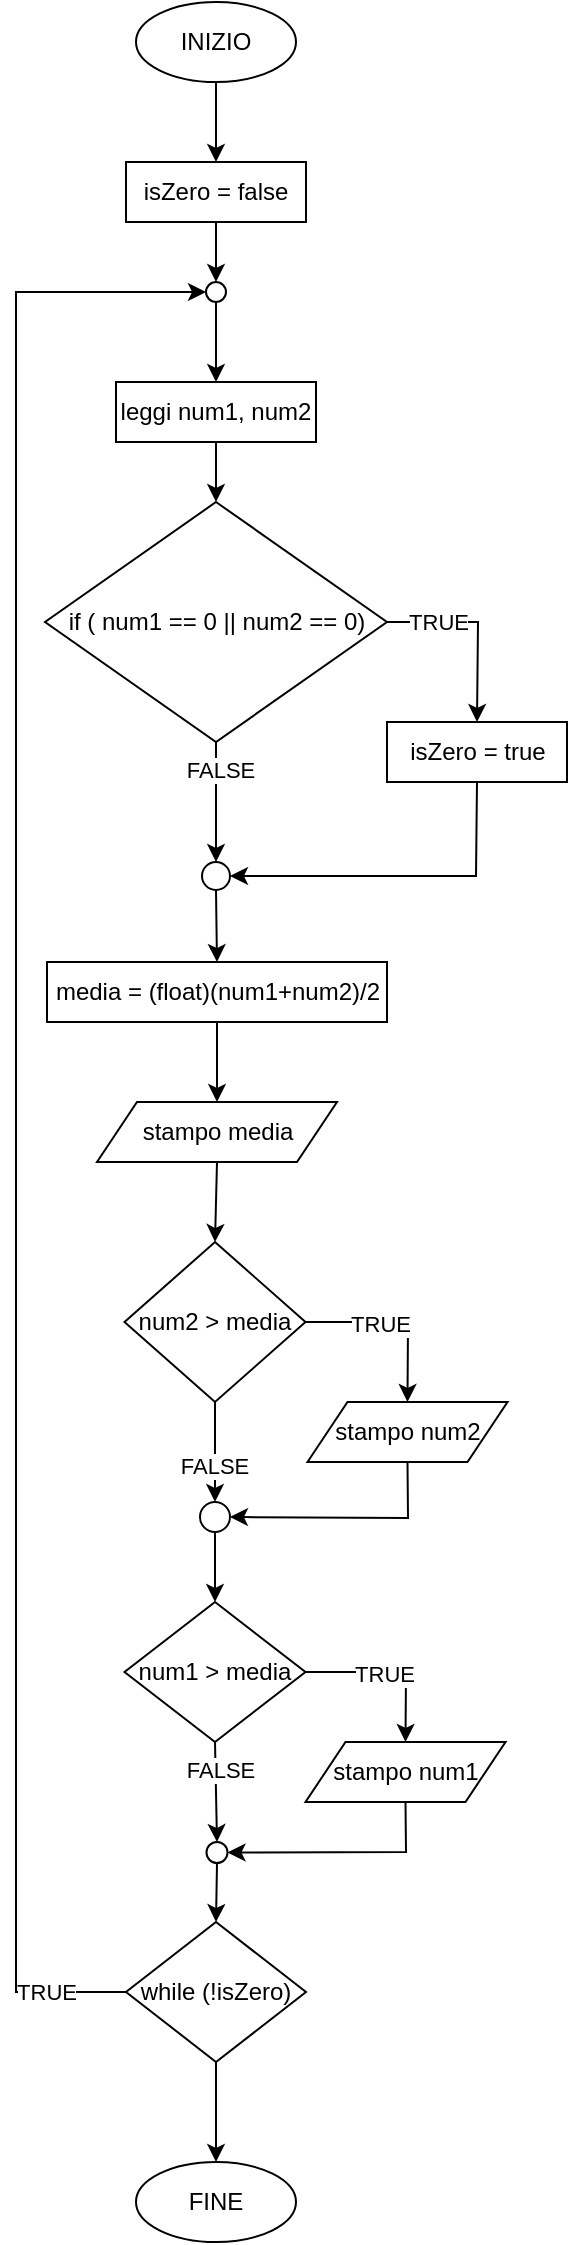 <mxfile version="21.1.2" type="device">
  <diagram id="C5RBs43oDa-KdzZeNtuy" name="Page-1">
    <mxGraphModel dx="712" dy="835" grid="1" gridSize="10" guides="1" tooltips="1" connect="1" arrows="1" fold="1" page="1" pageScale="1" pageWidth="827" pageHeight="1169" math="0" shadow="0">
      <root>
        <mxCell id="WIyWlLk6GJQsqaUBKTNV-0" />
        <mxCell id="WIyWlLk6GJQsqaUBKTNV-1" parent="WIyWlLk6GJQsqaUBKTNV-0" />
        <mxCell id="DEYODoF0MY2rl1qmzGjC-0" value="INIZIO" style="ellipse;whiteSpace=wrap;html=1;" vertex="1" parent="WIyWlLk6GJQsqaUBKTNV-1">
          <mxGeometry x="400" y="120" width="80" height="40" as="geometry" />
        </mxCell>
        <mxCell id="DEYODoF0MY2rl1qmzGjC-1" value="" style="endArrow=classic;html=1;rounded=0;exitX=0.5;exitY=1;exitDx=0;exitDy=0;entryX=0.5;entryY=0;entryDx=0;entryDy=0;" edge="1" parent="WIyWlLk6GJQsqaUBKTNV-1" source="DEYODoF0MY2rl1qmzGjC-0" target="DEYODoF0MY2rl1qmzGjC-3">
          <mxGeometry width="50" height="50" relative="1" as="geometry">
            <mxPoint x="340" y="450" as="sourcePoint" />
            <mxPoint x="440" y="200" as="targetPoint" />
          </mxGeometry>
        </mxCell>
        <mxCell id="DEYODoF0MY2rl1qmzGjC-3" value="isZero = false" style="rounded=0;whiteSpace=wrap;html=1;" vertex="1" parent="WIyWlLk6GJQsqaUBKTNV-1">
          <mxGeometry x="395" y="200" width="90" height="30" as="geometry" />
        </mxCell>
        <mxCell id="DEYODoF0MY2rl1qmzGjC-4" value="" style="endArrow=classic;html=1;rounded=0;exitX=0.5;exitY=1;exitDx=0;exitDy=0;entryX=0.5;entryY=0;entryDx=0;entryDy=0;" edge="1" parent="WIyWlLk6GJQsqaUBKTNV-1" source="DEYODoF0MY2rl1qmzGjC-3" target="DEYODoF0MY2rl1qmzGjC-11">
          <mxGeometry width="50" height="50" relative="1" as="geometry">
            <mxPoint x="320" y="370" as="sourcePoint" />
            <mxPoint x="270" y="280" as="targetPoint" />
          </mxGeometry>
        </mxCell>
        <mxCell id="DEYODoF0MY2rl1qmzGjC-5" value="leggi num1, num2" style="rounded=0;whiteSpace=wrap;html=1;" vertex="1" parent="WIyWlLk6GJQsqaUBKTNV-1">
          <mxGeometry x="390" y="310" width="100" height="30" as="geometry" />
        </mxCell>
        <mxCell id="DEYODoF0MY2rl1qmzGjC-6" value="if ( num1 == 0 || num2 == 0)" style="rhombus;whiteSpace=wrap;html=1;" vertex="1" parent="WIyWlLk6GJQsqaUBKTNV-1">
          <mxGeometry x="354.5" y="370" width="171" height="120" as="geometry" />
        </mxCell>
        <mxCell id="DEYODoF0MY2rl1qmzGjC-7" value="" style="endArrow=classic;html=1;rounded=0;exitX=0.5;exitY=1;exitDx=0;exitDy=0;entryX=0.5;entryY=0;entryDx=0;entryDy=0;" edge="1" parent="WIyWlLk6GJQsqaUBKTNV-1" source="DEYODoF0MY2rl1qmzGjC-5" target="DEYODoF0MY2rl1qmzGjC-6">
          <mxGeometry width="50" height="50" relative="1" as="geometry">
            <mxPoint x="345.5" y="500" as="sourcePoint" />
            <mxPoint x="395.5" y="450" as="targetPoint" />
          </mxGeometry>
        </mxCell>
        <mxCell id="DEYODoF0MY2rl1qmzGjC-8" value="isZero = true" style="rounded=0;whiteSpace=wrap;html=1;" vertex="1" parent="WIyWlLk6GJQsqaUBKTNV-1">
          <mxGeometry x="525.5" y="480" width="90" height="30" as="geometry" />
        </mxCell>
        <mxCell id="DEYODoF0MY2rl1qmzGjC-9" value="" style="endArrow=classic;html=1;rounded=0;exitX=1;exitY=0.5;exitDx=0;exitDy=0;entryX=0.5;entryY=0;entryDx=0;entryDy=0;" edge="1" parent="WIyWlLk6GJQsqaUBKTNV-1" source="DEYODoF0MY2rl1qmzGjC-6" target="DEYODoF0MY2rl1qmzGjC-8">
          <mxGeometry width="50" height="50" relative="1" as="geometry">
            <mxPoint x="345.5" y="500" as="sourcePoint" />
            <mxPoint x="395.5" y="450" as="targetPoint" />
            <Array as="points">
              <mxPoint x="571" y="430" />
            </Array>
          </mxGeometry>
        </mxCell>
        <mxCell id="DEYODoF0MY2rl1qmzGjC-10" value="TRUE" style="edgeLabel;html=1;align=center;verticalAlign=middle;resizable=0;points=[];" vertex="1" connectable="0" parent="DEYODoF0MY2rl1qmzGjC-9">
          <mxGeometry x="-0.482" relative="1" as="geometry">
            <mxPoint x="1" as="offset" />
          </mxGeometry>
        </mxCell>
        <mxCell id="DEYODoF0MY2rl1qmzGjC-11" value="" style="ellipse;whiteSpace=wrap;html=1;aspect=fixed;" vertex="1" parent="WIyWlLk6GJQsqaUBKTNV-1">
          <mxGeometry x="435" y="260" width="10" height="10" as="geometry" />
        </mxCell>
        <mxCell id="DEYODoF0MY2rl1qmzGjC-12" value="" style="endArrow=classic;html=1;rounded=0;entryX=0.5;entryY=0;entryDx=0;entryDy=0;" edge="1" parent="WIyWlLk6GJQsqaUBKTNV-1" target="DEYODoF0MY2rl1qmzGjC-5">
          <mxGeometry width="50" height="50" relative="1" as="geometry">
            <mxPoint x="440" y="270" as="sourcePoint" />
            <mxPoint x="390" y="380" as="targetPoint" />
          </mxGeometry>
        </mxCell>
        <mxCell id="DEYODoF0MY2rl1qmzGjC-13" value="" style="endArrow=classic;html=1;rounded=0;exitX=0.5;exitY=1;exitDx=0;exitDy=0;entryX=1;entryY=0.5;entryDx=0;entryDy=0;" edge="1" parent="WIyWlLk6GJQsqaUBKTNV-1" source="DEYODoF0MY2rl1qmzGjC-8" target="DEYODoF0MY2rl1qmzGjC-14">
          <mxGeometry width="50" height="50" relative="1" as="geometry">
            <mxPoint x="340" y="430" as="sourcePoint" />
            <mxPoint x="520" y="570" as="targetPoint" />
            <Array as="points">
              <mxPoint x="570" y="557" />
            </Array>
          </mxGeometry>
        </mxCell>
        <mxCell id="DEYODoF0MY2rl1qmzGjC-14" value="" style="ellipse;whiteSpace=wrap;html=1;aspect=fixed;" vertex="1" parent="WIyWlLk6GJQsqaUBKTNV-1">
          <mxGeometry x="433" y="550" width="14" height="14" as="geometry" />
        </mxCell>
        <mxCell id="DEYODoF0MY2rl1qmzGjC-15" value="" style="endArrow=classic;html=1;rounded=0;entryX=0.5;entryY=0;entryDx=0;entryDy=0;exitX=0.5;exitY=1;exitDx=0;exitDy=0;" edge="1" parent="WIyWlLk6GJQsqaUBKTNV-1" source="DEYODoF0MY2rl1qmzGjC-6" target="DEYODoF0MY2rl1qmzGjC-14">
          <mxGeometry width="50" height="50" relative="1" as="geometry">
            <mxPoint x="260" y="530" as="sourcePoint" />
            <mxPoint x="310" y="480" as="targetPoint" />
          </mxGeometry>
        </mxCell>
        <mxCell id="DEYODoF0MY2rl1qmzGjC-48" value="FALSE" style="edgeLabel;html=1;align=center;verticalAlign=middle;resizable=0;points=[];" vertex="1" connectable="0" parent="DEYODoF0MY2rl1qmzGjC-15">
          <mxGeometry x="-0.533" y="2" relative="1" as="geometry">
            <mxPoint as="offset" />
          </mxGeometry>
        </mxCell>
        <mxCell id="DEYODoF0MY2rl1qmzGjC-16" value="media = (float)(num1+num2)/2" style="rounded=0;whiteSpace=wrap;html=1;" vertex="1" parent="WIyWlLk6GJQsqaUBKTNV-1">
          <mxGeometry x="355.5" y="600" width="170" height="30" as="geometry" />
        </mxCell>
        <mxCell id="DEYODoF0MY2rl1qmzGjC-17" value="" style="endArrow=classic;html=1;rounded=0;exitX=0.5;exitY=1;exitDx=0;exitDy=0;entryX=0.5;entryY=0;entryDx=0;entryDy=0;" edge="1" parent="WIyWlLk6GJQsqaUBKTNV-1" source="DEYODoF0MY2rl1qmzGjC-14" target="DEYODoF0MY2rl1qmzGjC-16">
          <mxGeometry width="50" height="50" relative="1" as="geometry">
            <mxPoint x="340" y="530" as="sourcePoint" />
            <mxPoint x="390" y="480" as="targetPoint" />
          </mxGeometry>
        </mxCell>
        <mxCell id="DEYODoF0MY2rl1qmzGjC-18" value="stampo media" style="shape=parallelogram;perimeter=parallelogramPerimeter;whiteSpace=wrap;html=1;fixedSize=1;" vertex="1" parent="WIyWlLk6GJQsqaUBKTNV-1">
          <mxGeometry x="380.5" y="670" width="120" height="30" as="geometry" />
        </mxCell>
        <mxCell id="DEYODoF0MY2rl1qmzGjC-19" value="" style="endArrow=classic;html=1;rounded=0;exitX=0.5;exitY=1;exitDx=0;exitDy=0;entryX=0.5;entryY=0;entryDx=0;entryDy=0;" edge="1" parent="WIyWlLk6GJQsqaUBKTNV-1" source="DEYODoF0MY2rl1qmzGjC-16" target="DEYODoF0MY2rl1qmzGjC-18">
          <mxGeometry width="50" height="50" relative="1" as="geometry">
            <mxPoint x="340" y="530" as="sourcePoint" />
            <mxPoint x="390" y="480" as="targetPoint" />
          </mxGeometry>
        </mxCell>
        <mxCell id="DEYODoF0MY2rl1qmzGjC-20" value="num2 &amp;gt; media" style="rhombus;whiteSpace=wrap;html=1;" vertex="1" parent="WIyWlLk6GJQsqaUBKTNV-1">
          <mxGeometry x="394.25" y="740" width="90.5" height="80" as="geometry" />
        </mxCell>
        <mxCell id="DEYODoF0MY2rl1qmzGjC-21" value="" style="endArrow=classic;html=1;rounded=0;exitX=0.5;exitY=1;exitDx=0;exitDy=0;entryX=0.5;entryY=0;entryDx=0;entryDy=0;" edge="1" parent="WIyWlLk6GJQsqaUBKTNV-1" source="DEYODoF0MY2rl1qmzGjC-18" target="DEYODoF0MY2rl1qmzGjC-20">
          <mxGeometry width="50" height="50" relative="1" as="geometry">
            <mxPoint x="340" y="630" as="sourcePoint" />
            <mxPoint x="390" y="580" as="targetPoint" />
          </mxGeometry>
        </mxCell>
        <mxCell id="DEYODoF0MY2rl1qmzGjC-22" value="" style="endArrow=classic;html=1;rounded=0;exitX=1;exitY=0.5;exitDx=0;exitDy=0;entryX=0.5;entryY=0;entryDx=0;entryDy=0;" edge="1" parent="WIyWlLk6GJQsqaUBKTNV-1" source="DEYODoF0MY2rl1qmzGjC-20" target="DEYODoF0MY2rl1qmzGjC-24">
          <mxGeometry width="50" height="50" relative="1" as="geometry">
            <mxPoint x="340" y="630" as="sourcePoint" />
            <mxPoint x="600" y="790" as="targetPoint" />
            <Array as="points">
              <mxPoint x="536" y="780" />
            </Array>
          </mxGeometry>
        </mxCell>
        <mxCell id="DEYODoF0MY2rl1qmzGjC-26" value="TRUE" style="edgeLabel;html=1;align=center;verticalAlign=middle;resizable=0;points=[];" vertex="1" connectable="0" parent="DEYODoF0MY2rl1qmzGjC-22">
          <mxGeometry x="-0.197" y="-1" relative="1" as="geometry">
            <mxPoint as="offset" />
          </mxGeometry>
        </mxCell>
        <mxCell id="DEYODoF0MY2rl1qmzGjC-23" value="" style="endArrow=classic;html=1;rounded=0;exitX=0.5;exitY=1;exitDx=0;exitDy=0;entryX=0.5;entryY=0;entryDx=0;entryDy=0;" edge="1" parent="WIyWlLk6GJQsqaUBKTNV-1" source="DEYODoF0MY2rl1qmzGjC-20" target="DEYODoF0MY2rl1qmzGjC-28">
          <mxGeometry width="50" height="50" relative="1" as="geometry">
            <mxPoint x="340" y="730" as="sourcePoint" />
            <mxPoint x="320" y="730" as="targetPoint" />
            <Array as="points" />
          </mxGeometry>
        </mxCell>
        <mxCell id="DEYODoF0MY2rl1qmzGjC-47" value="FALSE" style="edgeLabel;html=1;align=center;verticalAlign=middle;resizable=0;points=[];" vertex="1" connectable="0" parent="DEYODoF0MY2rl1qmzGjC-23">
          <mxGeometry x="0.286" y="-1" relative="1" as="geometry">
            <mxPoint as="offset" />
          </mxGeometry>
        </mxCell>
        <mxCell id="DEYODoF0MY2rl1qmzGjC-24" value="stampo num2" style="shape=parallelogram;perimeter=parallelogramPerimeter;whiteSpace=wrap;html=1;fixedSize=1;" vertex="1" parent="WIyWlLk6GJQsqaUBKTNV-1">
          <mxGeometry x="485.75" y="820" width="100" height="30" as="geometry" />
        </mxCell>
        <mxCell id="DEYODoF0MY2rl1qmzGjC-27" value="" style="endArrow=classic;html=1;rounded=0;exitX=0.5;exitY=1;exitDx=0;exitDy=0;entryX=1;entryY=0.5;entryDx=0;entryDy=0;" edge="1" parent="WIyWlLk6GJQsqaUBKTNV-1" source="DEYODoF0MY2rl1qmzGjC-24" target="DEYODoF0MY2rl1qmzGjC-28">
          <mxGeometry width="50" height="50" relative="1" as="geometry">
            <mxPoint x="354.5" y="900" as="sourcePoint" />
            <mxPoint x="530" y="910" as="targetPoint" />
            <Array as="points">
              <mxPoint x="536" y="878" />
            </Array>
          </mxGeometry>
        </mxCell>
        <mxCell id="DEYODoF0MY2rl1qmzGjC-28" value="" style="ellipse;whiteSpace=wrap;html=1;aspect=fixed;" vertex="1" parent="WIyWlLk6GJQsqaUBKTNV-1">
          <mxGeometry x="432" y="870" width="15" height="15" as="geometry" />
        </mxCell>
        <mxCell id="DEYODoF0MY2rl1qmzGjC-29" value="" style="endArrow=classic;html=1;rounded=0;exitX=0.5;exitY=1;exitDx=0;exitDy=0;entryX=0.5;entryY=0;entryDx=0;entryDy=0;" edge="1" parent="WIyWlLk6GJQsqaUBKTNV-1" source="DEYODoF0MY2rl1qmzGjC-28" target="DEYODoF0MY2rl1qmzGjC-31">
          <mxGeometry width="50" height="50" relative="1" as="geometry">
            <mxPoint x="340" y="830" as="sourcePoint" />
            <mxPoint x="370" y="900" as="targetPoint" />
          </mxGeometry>
        </mxCell>
        <mxCell id="DEYODoF0MY2rl1qmzGjC-31" value="num1 &amp;gt; media" style="rhombus;whiteSpace=wrap;html=1;" vertex="1" parent="WIyWlLk6GJQsqaUBKTNV-1">
          <mxGeometry x="394.25" y="920" width="90.5" height="70" as="geometry" />
        </mxCell>
        <mxCell id="DEYODoF0MY2rl1qmzGjC-32" value="stampo num1" style="shape=parallelogram;perimeter=parallelogramPerimeter;whiteSpace=wrap;html=1;fixedSize=1;" vertex="1" parent="WIyWlLk6GJQsqaUBKTNV-1">
          <mxGeometry x="484.75" y="990" width="100" height="30" as="geometry" />
        </mxCell>
        <mxCell id="DEYODoF0MY2rl1qmzGjC-33" value="" style="endArrow=classic;html=1;rounded=0;exitX=1;exitY=0.5;exitDx=0;exitDy=0;entryX=0.5;entryY=0;entryDx=0;entryDy=0;" edge="1" parent="WIyWlLk6GJQsqaUBKTNV-1" source="DEYODoF0MY2rl1qmzGjC-31" target="DEYODoF0MY2rl1qmzGjC-32">
          <mxGeometry width="50" height="50" relative="1" as="geometry">
            <mxPoint x="550" y="960" as="sourcePoint" />
            <mxPoint x="600" y="910" as="targetPoint" />
            <Array as="points">
              <mxPoint x="535" y="955" />
            </Array>
          </mxGeometry>
        </mxCell>
        <mxCell id="DEYODoF0MY2rl1qmzGjC-34" value="TRUE" style="edgeLabel;html=1;align=center;verticalAlign=middle;resizable=0;points=[];" vertex="1" connectable="0" parent="DEYODoF0MY2rl1qmzGjC-33">
          <mxGeometry x="-0.096" y="-1" relative="1" as="geometry">
            <mxPoint as="offset" />
          </mxGeometry>
        </mxCell>
        <mxCell id="DEYODoF0MY2rl1qmzGjC-35" value="" style="endArrow=classic;html=1;rounded=0;exitX=0.5;exitY=1;exitDx=0;exitDy=0;entryX=1;entryY=0.5;entryDx=0;entryDy=0;" edge="1" parent="WIyWlLk6GJQsqaUBKTNV-1" source="DEYODoF0MY2rl1qmzGjC-32" target="DEYODoF0MY2rl1qmzGjC-36">
          <mxGeometry width="50" height="50" relative="1" as="geometry">
            <mxPoint x="340" y="830" as="sourcePoint" />
            <mxPoint x="535" y="1090" as="targetPoint" />
            <Array as="points">
              <mxPoint x="535" y="1045" />
            </Array>
          </mxGeometry>
        </mxCell>
        <mxCell id="DEYODoF0MY2rl1qmzGjC-36" value="" style="ellipse;whiteSpace=wrap;html=1;aspect=fixed;" vertex="1" parent="WIyWlLk6GJQsqaUBKTNV-1">
          <mxGeometry x="435.25" y="1040" width="10.5" height="10.5" as="geometry" />
        </mxCell>
        <mxCell id="DEYODoF0MY2rl1qmzGjC-37" value="" style="endArrow=classic;html=1;rounded=0;exitX=0.5;exitY=1;exitDx=0;exitDy=0;entryX=0.5;entryY=0;entryDx=0;entryDy=0;" edge="1" parent="WIyWlLk6GJQsqaUBKTNV-1" source="DEYODoF0MY2rl1qmzGjC-31" target="DEYODoF0MY2rl1qmzGjC-36">
          <mxGeometry width="50" height="50" relative="1" as="geometry">
            <mxPoint x="340" y="930" as="sourcePoint" />
            <mxPoint x="390" y="880" as="targetPoint" />
          </mxGeometry>
        </mxCell>
        <mxCell id="DEYODoF0MY2rl1qmzGjC-43" value="FALSE" style="edgeLabel;html=1;align=center;verticalAlign=middle;resizable=0;points=[];" vertex="1" connectable="0" parent="DEYODoF0MY2rl1qmzGjC-37">
          <mxGeometry x="-0.438" y="2" relative="1" as="geometry">
            <mxPoint as="offset" />
          </mxGeometry>
        </mxCell>
        <mxCell id="DEYODoF0MY2rl1qmzGjC-38" value="" style="endArrow=classic;html=1;rounded=0;exitX=0.5;exitY=1;exitDx=0;exitDy=0;entryX=0.5;entryY=0;entryDx=0;entryDy=0;" edge="1" parent="WIyWlLk6GJQsqaUBKTNV-1" source="DEYODoF0MY2rl1qmzGjC-36" target="DEYODoF0MY2rl1qmzGjC-39">
          <mxGeometry width="50" height="50" relative="1" as="geometry">
            <mxPoint x="340" y="930" as="sourcePoint" />
            <mxPoint x="441" y="1080" as="targetPoint" />
          </mxGeometry>
        </mxCell>
        <mxCell id="DEYODoF0MY2rl1qmzGjC-39" value="while (!isZero)" style="rhombus;whiteSpace=wrap;html=1;" vertex="1" parent="WIyWlLk6GJQsqaUBKTNV-1">
          <mxGeometry x="395" y="1080" width="90" height="70" as="geometry" />
        </mxCell>
        <mxCell id="DEYODoF0MY2rl1qmzGjC-41" value="" style="endArrow=classic;html=1;rounded=0;exitX=0;exitY=0.5;exitDx=0;exitDy=0;entryX=0;entryY=0.5;entryDx=0;entryDy=0;" edge="1" parent="WIyWlLk6GJQsqaUBKTNV-1" source="DEYODoF0MY2rl1qmzGjC-39" target="DEYODoF0MY2rl1qmzGjC-11">
          <mxGeometry width="50" height="50" relative="1" as="geometry">
            <mxPoint x="340" y="1030" as="sourcePoint" />
            <mxPoint x="390" y="980" as="targetPoint" />
            <Array as="points">
              <mxPoint x="340" y="1115" />
              <mxPoint x="340" y="265" />
            </Array>
          </mxGeometry>
        </mxCell>
        <mxCell id="DEYODoF0MY2rl1qmzGjC-42" value="TRUE" style="edgeLabel;html=1;align=center;verticalAlign=middle;resizable=0;points=[];" vertex="1" connectable="0" parent="DEYODoF0MY2rl1qmzGjC-41">
          <mxGeometry x="-0.92" relative="1" as="geometry">
            <mxPoint as="offset" />
          </mxGeometry>
        </mxCell>
        <mxCell id="DEYODoF0MY2rl1qmzGjC-49" value="" style="endArrow=classic;html=1;rounded=0;exitX=0.5;exitY=1;exitDx=0;exitDy=0;entryX=0.5;entryY=0;entryDx=0;entryDy=0;" edge="1" parent="WIyWlLk6GJQsqaUBKTNV-1" source="DEYODoF0MY2rl1qmzGjC-39" target="DEYODoF0MY2rl1qmzGjC-50">
          <mxGeometry width="50" height="50" relative="1" as="geometry">
            <mxPoint x="340" y="1130" as="sourcePoint" />
            <mxPoint x="440" y="1200" as="targetPoint" />
          </mxGeometry>
        </mxCell>
        <mxCell id="DEYODoF0MY2rl1qmzGjC-50" value="FINE" style="ellipse;whiteSpace=wrap;html=1;" vertex="1" parent="WIyWlLk6GJQsqaUBKTNV-1">
          <mxGeometry x="400" y="1200" width="80" height="40" as="geometry" />
        </mxCell>
      </root>
    </mxGraphModel>
  </diagram>
</mxfile>

